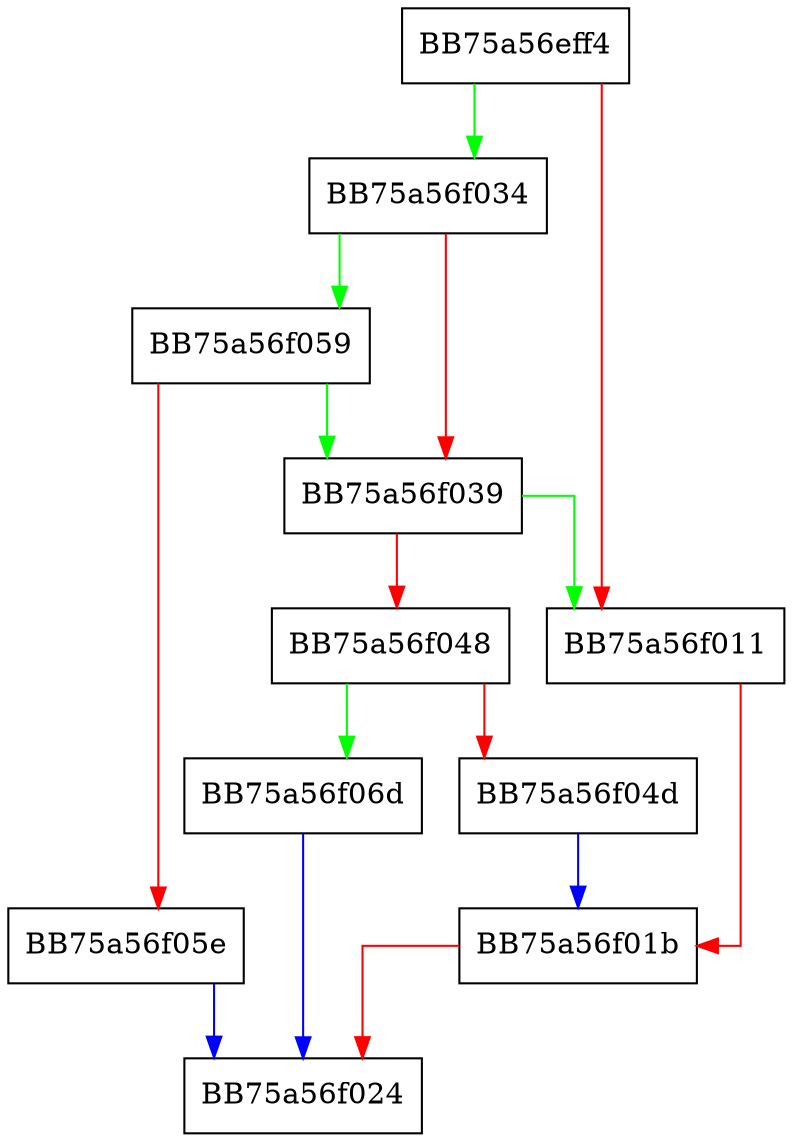 digraph memcpy_s {
  node [shape="box"];
  graph [splines=ortho];
  BB75a56eff4 -> BB75a56f034 [color="green"];
  BB75a56eff4 -> BB75a56f011 [color="red"];
  BB75a56f011 -> BB75a56f01b [color="red"];
  BB75a56f01b -> BB75a56f024 [color="red"];
  BB75a56f034 -> BB75a56f059 [color="green"];
  BB75a56f034 -> BB75a56f039 [color="red"];
  BB75a56f039 -> BB75a56f011 [color="green"];
  BB75a56f039 -> BB75a56f048 [color="red"];
  BB75a56f048 -> BB75a56f06d [color="green"];
  BB75a56f048 -> BB75a56f04d [color="red"];
  BB75a56f04d -> BB75a56f01b [color="blue"];
  BB75a56f059 -> BB75a56f039 [color="green"];
  BB75a56f059 -> BB75a56f05e [color="red"];
  BB75a56f05e -> BB75a56f024 [color="blue"];
  BB75a56f06d -> BB75a56f024 [color="blue"];
}